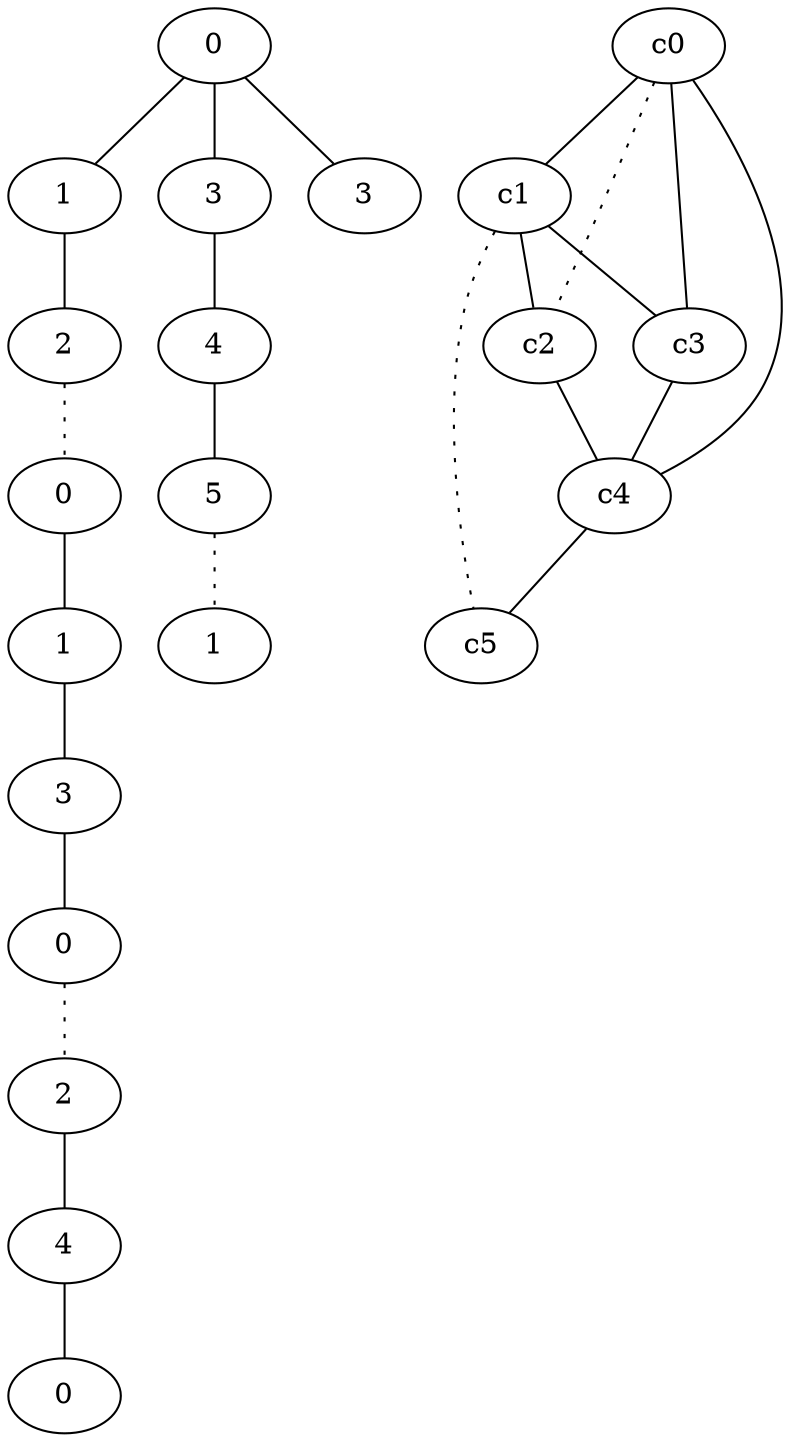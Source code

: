 graph {
a0[label=0];
a1[label=1];
a2[label=2];
a3[label=0];
a4[label=1];
a5[label=3];
a6[label=0];
a7[label=2];
a8[label=4];
a9[label=0];
a10[label=3];
a11[label=4];
a12[label=5];
a13[label=1];
a14[label=3];
a0 -- a1;
a0 -- a10;
a0 -- a14;
a1 -- a2;
a2 -- a3 [style=dotted];
a3 -- a4;
a4 -- a5;
a5 -- a6;
a6 -- a7 [style=dotted];
a7 -- a8;
a8 -- a9;
a10 -- a11;
a11 -- a12;
a12 -- a13 [style=dotted];
c0 -- c1;
c0 -- c2 [style=dotted];
c0 -- c3;
c0 -- c4;
c1 -- c2;
c1 -- c3;
c1 -- c5 [style=dotted];
c2 -- c4;
c3 -- c4;
c4 -- c5;
}
